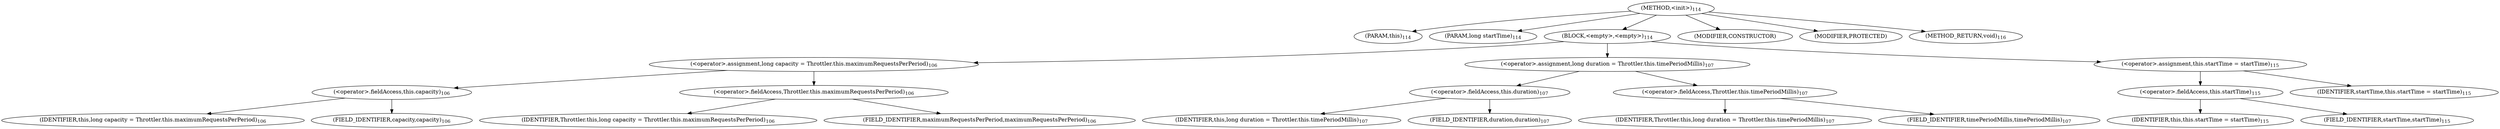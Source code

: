 digraph "&lt;init&gt;" {  
"229" [label = <(METHOD,&lt;init&gt;)<SUB>114</SUB>> ]
"21" [label = <(PARAM,this)<SUB>114</SUB>> ]
"230" [label = <(PARAM,long startTime)<SUB>114</SUB>> ]
"231" [label = <(BLOCK,&lt;empty&gt;,&lt;empty&gt;)<SUB>114</SUB>> ]
"232" [label = <(&lt;operator&gt;.assignment,long capacity = Throttler.this.maximumRequestsPerPeriod)<SUB>106</SUB>> ]
"233" [label = <(&lt;operator&gt;.fieldAccess,this.capacity)<SUB>106</SUB>> ]
"234" [label = <(IDENTIFIER,this,long capacity = Throttler.this.maximumRequestsPerPeriod)<SUB>106</SUB>> ]
"235" [label = <(FIELD_IDENTIFIER,capacity,capacity)<SUB>106</SUB>> ]
"236" [label = <(&lt;operator&gt;.fieldAccess,Throttler.this.maximumRequestsPerPeriod)<SUB>106</SUB>> ]
"237" [label = <(IDENTIFIER,Throttler.this,long capacity = Throttler.this.maximumRequestsPerPeriod)<SUB>106</SUB>> ]
"238" [label = <(FIELD_IDENTIFIER,maximumRequestsPerPeriod,maximumRequestsPerPeriod)<SUB>106</SUB>> ]
"239" [label = <(&lt;operator&gt;.assignment,long duration = Throttler.this.timePeriodMillis)<SUB>107</SUB>> ]
"240" [label = <(&lt;operator&gt;.fieldAccess,this.duration)<SUB>107</SUB>> ]
"241" [label = <(IDENTIFIER,this,long duration = Throttler.this.timePeriodMillis)<SUB>107</SUB>> ]
"242" [label = <(FIELD_IDENTIFIER,duration,duration)<SUB>107</SUB>> ]
"243" [label = <(&lt;operator&gt;.fieldAccess,Throttler.this.timePeriodMillis)<SUB>107</SUB>> ]
"244" [label = <(IDENTIFIER,Throttler.this,long duration = Throttler.this.timePeriodMillis)<SUB>107</SUB>> ]
"245" [label = <(FIELD_IDENTIFIER,timePeriodMillis,timePeriodMillis)<SUB>107</SUB>> ]
"246" [label = <(&lt;operator&gt;.assignment,this.startTime = startTime)<SUB>115</SUB>> ]
"247" [label = <(&lt;operator&gt;.fieldAccess,this.startTime)<SUB>115</SUB>> ]
"20" [label = <(IDENTIFIER,this,this.startTime = startTime)<SUB>115</SUB>> ]
"248" [label = <(FIELD_IDENTIFIER,startTime,startTime)<SUB>115</SUB>> ]
"249" [label = <(IDENTIFIER,startTime,this.startTime = startTime)<SUB>115</SUB>> ]
"250" [label = <(MODIFIER,CONSTRUCTOR)> ]
"251" [label = <(MODIFIER,PROTECTED)> ]
"252" [label = <(METHOD_RETURN,void)<SUB>116</SUB>> ]
  "229" -> "21" 
  "229" -> "230" 
  "229" -> "231" 
  "229" -> "250" 
  "229" -> "251" 
  "229" -> "252" 
  "231" -> "232" 
  "231" -> "239" 
  "231" -> "246" 
  "232" -> "233" 
  "232" -> "236" 
  "233" -> "234" 
  "233" -> "235" 
  "236" -> "237" 
  "236" -> "238" 
  "239" -> "240" 
  "239" -> "243" 
  "240" -> "241" 
  "240" -> "242" 
  "243" -> "244" 
  "243" -> "245" 
  "246" -> "247" 
  "246" -> "249" 
  "247" -> "20" 
  "247" -> "248" 
}
